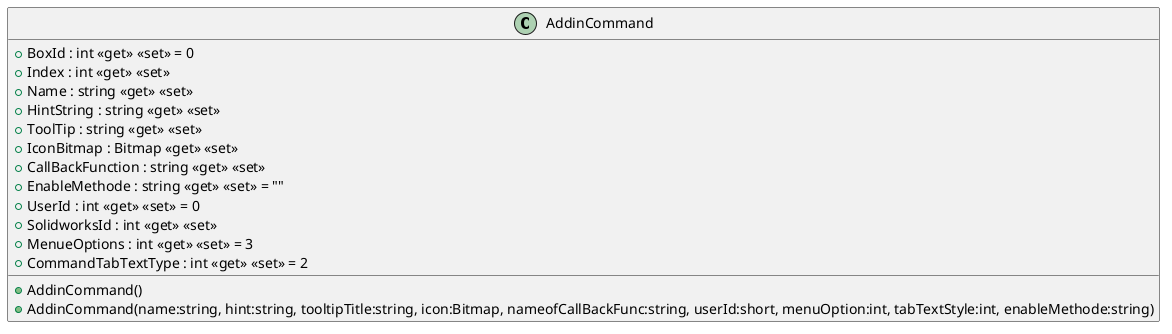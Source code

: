 @startuml
class AddinCommand {
    + AddinCommand()
    + AddinCommand(name:string, hint:string, tooltipTitle:string, icon:Bitmap, nameofCallBackFunc:string, userId:short, menuOption:int, tabTextStyle:int, enableMethode:string)
    + BoxId : int <<get>> <<set>> = 0
    + Index : int <<get>> <<set>>
    + Name : string <<get>> <<set>>
    + HintString : string <<get>> <<set>>
    + ToolTip : string <<get>> <<set>>
    + IconBitmap : Bitmap <<get>> <<set>>
    + CallBackFunction : string <<get>> <<set>>
    + EnableMethode : string <<get>> <<set>> = ""
    + UserId : int <<get>> <<set>> = 0
    + SolidworksId : int <<get>> <<set>>
    + MenueOptions : int <<get>> <<set>> = 3
    + CommandTabTextType : int <<get>> <<set>> = 2
}
@enduml
